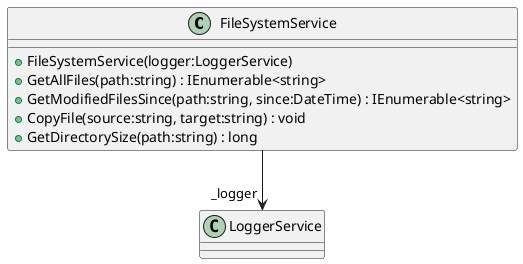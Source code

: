 @startuml
class FileSystemService {
    + FileSystemService(logger:LoggerService)
    + GetAllFiles(path:string) : IEnumerable<string>
    + GetModifiedFilesSince(path:string, since:DateTime) : IEnumerable<string>
    + CopyFile(source:string, target:string) : void
    + GetDirectorySize(path:string) : long
}
FileSystemService --> "_logger" LoggerService
@enduml

